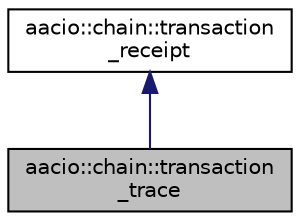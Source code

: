 digraph "aacio::chain::transaction_trace"
{
  edge [fontname="Helvetica",fontsize="10",labelfontname="Helvetica",labelfontsize="10"];
  node [fontname="Helvetica",fontsize="10",shape=record];
  Node0 [label="aacio::chain::transaction\l_trace",height=0.2,width=0.4,color="black", fillcolor="grey75", style="filled", fontcolor="black"];
  Node1 -> Node0 [dir="back",color="midnightblue",fontsize="10",style="solid"];
  Node1 [label="aacio::chain::transaction\l_receipt",height=0.2,width=0.4,color="black", fillcolor="white", style="filled",URL="$structaacio_1_1chain_1_1transaction__receipt.html"];
}
